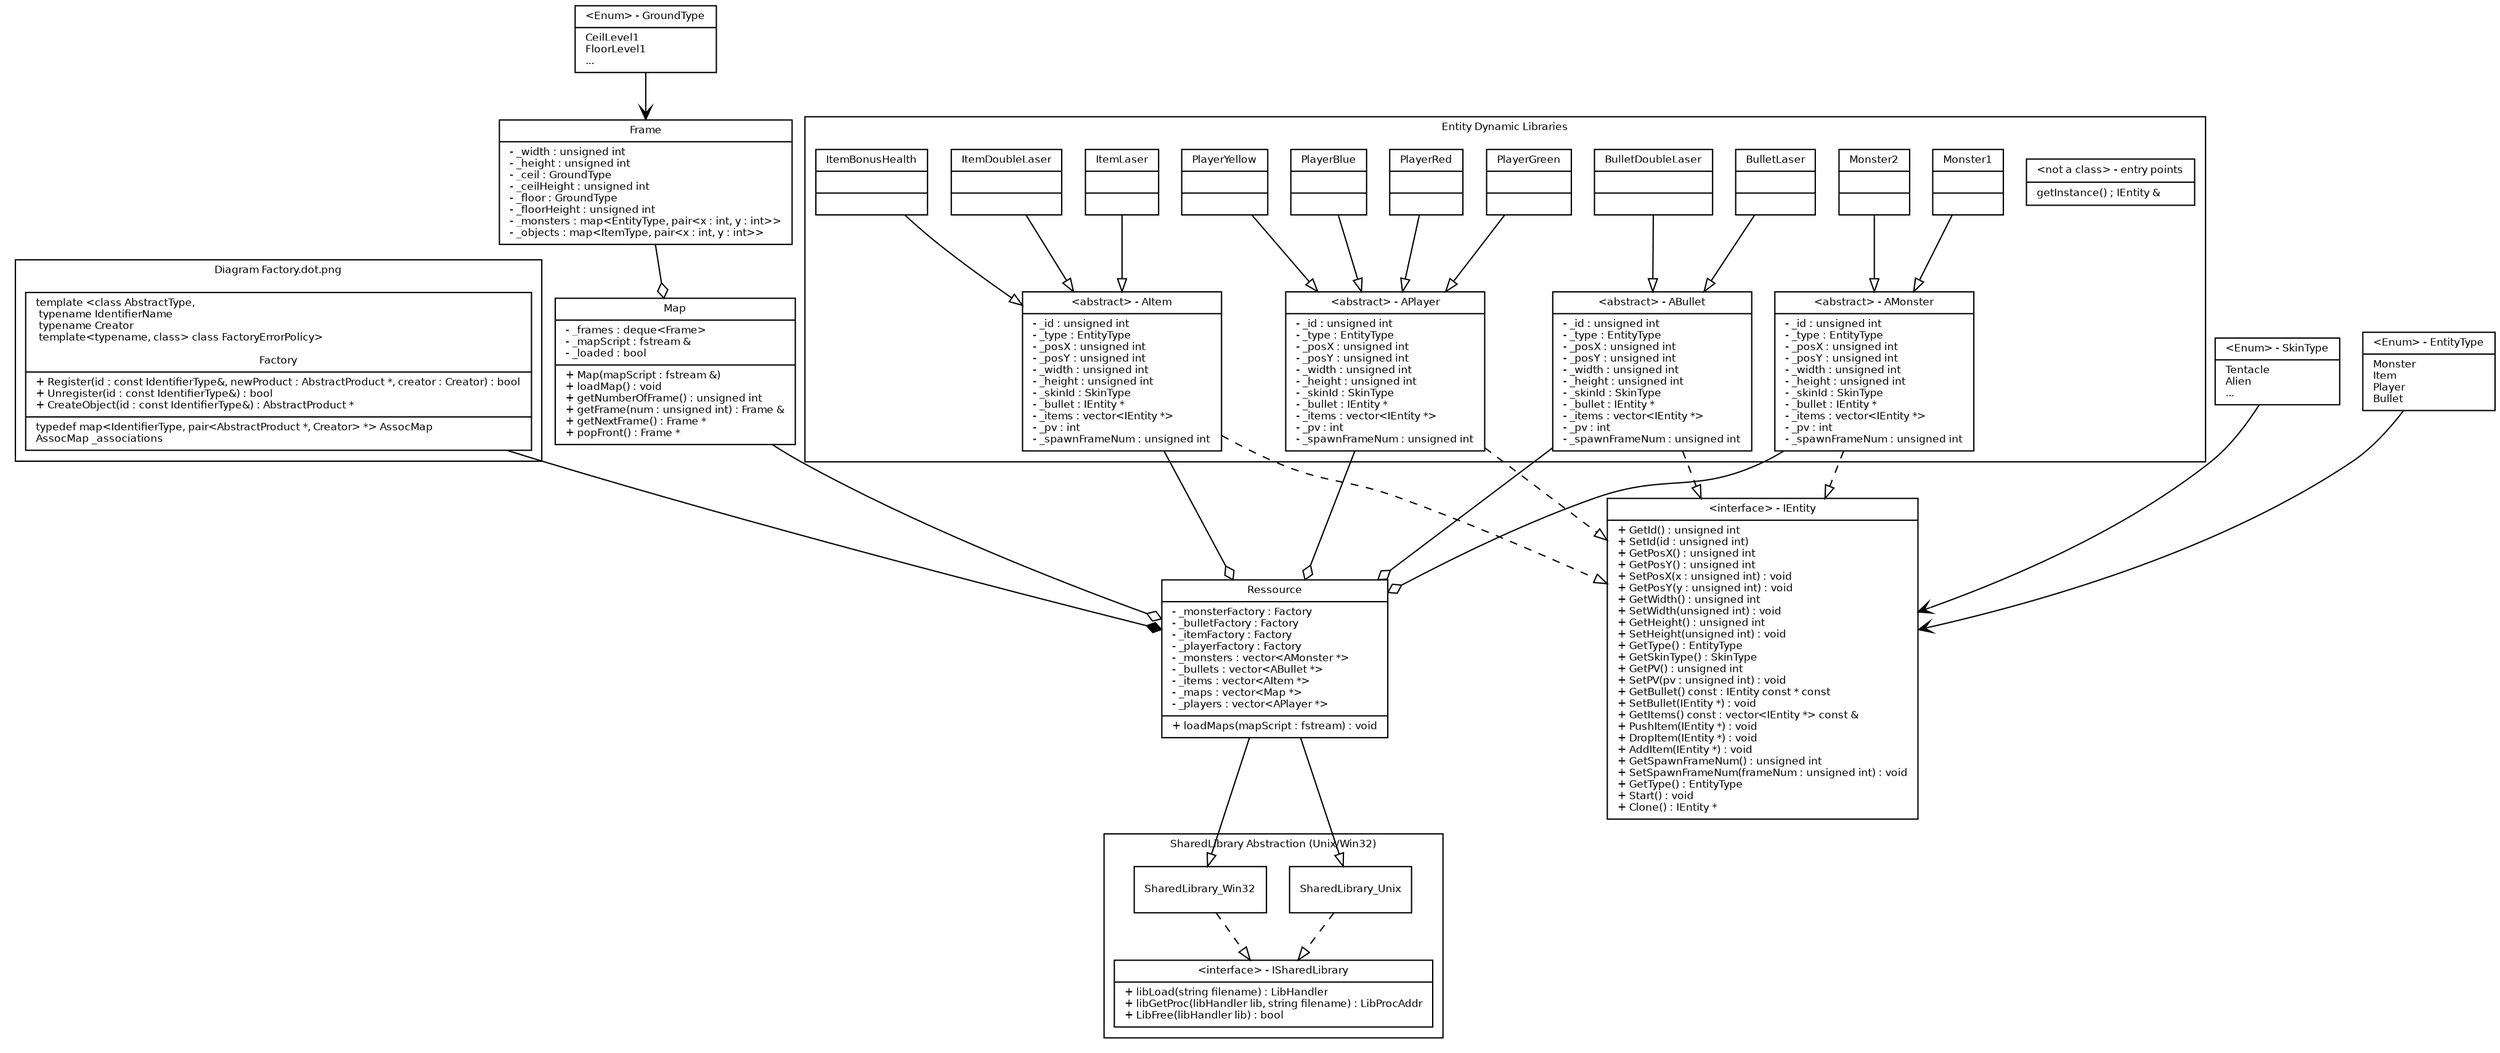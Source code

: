 digraph G {
fontname = "Bitstream Vera Sans"
fontsize = 8

node [
fontname = "Bitstream Vera Sans"
fontsize = 8
shape = "record"
]

// Interface IEntity
IEntity [
label = "{\
\<interface\> - IEntity|\
+ GetId() : unsigned int\l\
+ SetId(id : unsigned int)\l\
+ GetPosX() : unsigned int\l\
+ GetPosY() : unsigned int\l\
+ SetPosX(x : unsigned int) : void\l\
+ GetPosY(y : unsigned int) : void\l\
+ GetWidth() : unsigned int\l\
+ SetWidth(unsigned int) : void\l\
+ GetHeight() : unsigned int\l\
+ SetHeight(unsigned int) : void\l\
+ GetType() : EntityType\l\
+ GetSkinType() : SkinType\l\
+ GetPV() : unsigned int\l\
+ SetPV(pv : unsigned int) : void\l\
+ GetBullet() const : IEntity const * const\l\
+ SetBullet(IEntity *) : void\l\
+ GetItems() const : vector\<IEntity *\> const &\l\
+ PushItem(IEntity *) : void\l\
+ DropItem(IEntity *) : void\l\
+ AddItem(IEntity *) : void\l\
+ GetSpawnFrameNum() : unsigned int\l\
+ SetSpawnFrameNum(frameNum : unsigned int) : void\l\
+ GetType() : EntityType\l\
+ Start() : void\l\
+ Clone() : IEntity *\l\
}"
]

subgraph clusterGenericFactory {
label = "Diagram Factory.dot.png"

// Template class Factory
Factory [
label = "{\
template \<class AbstractType,\l\
		  typename IdentifierName\l\
		  typename Creator\l\
		  template\<typename, class\> class FactoryErrorPolicy\>\l\l\
Factory|\
+ Register(id : const IdentifierType&, newProduct : AbstractProduct *, creator : Creator) : bool\l\
+ Unregister(id : const IdentifierType&) : bool\l\
+ CreateObject(id : const IdentifierType&) : AbstractProduct *\l|\
typedef map\<IdentifierType, pair\<AbstractProduct *, Creator\> *\> AssocMap\l\
AssocMap _associations\l\
}"
]

}

// Class Ressource
Ressource [
label = "{\
Ressource|\
- _monsterFactory : Factory\l\
- _bulletFactory : Factory\l\
- _itemFactory : Factory\l\
- _playerFactory : Factory\l\
- _monsters : vector\<AMonster *\>\l\
- _bullets : vector\<ABullet *\>\l\
- _items : vector\<AItem *\>\l\
- _maps : vector\<Map *\>\l\
- _players : vector\<APlayer *\>\l|\
+ loadMaps(mapScript : fstream) : void\l\
}"

]

// Class Map
Map [
label = "{\
Map|\
- _frames : deque\<Frame\>\l\
- _mapScript : fstream &\l\
- _loaded : bool\l|\
+ Map(mapScript : fstream &)\l\
+ loadMap() : void\l\
+ getNumberOfFrame() : unsigned int\l\
+ getFrame(num : unsigned int) : Frame &\l\
+ getNextFrame() : Frame *\l\
+ popFront() : Frame *\l\
}"
]

// Class Frame
Frame [
label = "{\
Frame|\
- _width : unsigned int\l\
- _height : unsigned int\l\
- _ceil : GroundType\l\
- _ceilHeight : unsigned int\l\
- _floor : GroundType\l\
- _floorHeight : unsigned int\l\
- _monsters : map\<EntityType, pair\<x : int, y : int\>\>\l\
- _objects : map\<ItemType, pair\<x : int, y : int\>\>\l\
}"
]

//
// SHARED LIBRARY ABS SUBGRAPH
//
subgraph clusterAbsSharedLibrary {
label = "SharedLibrary Abstraction (Unix/Win32)"

// Interface ISharedLibrary
ISharedLibrary [
label = "{\
\<interface\> - ISharedLibrary|\
+ libLoad(string filename) : LibHandler\l\
+ libGetProc(libHandler lib, string filename) : LibProcAddr\l\
+ LibFree(libHandler lib) : bool\l\
}"
]

// Class SharedLibrary_unix
SharedLibrary_Unix [
label = "SharedLibrary_Unix"
]

// Class SharedLibrary_unix
SharedLibrary_Win32[
label = "SharedLibrary_Win32"
]


} // END SHARED LIBRARY ABS SUBGRAPH

//
// DINAMIC LIBRARY SUBGRAPH
//
subgraph clusterMonstersLibrary {
label = "Entity Dynamic Libraries"

// Abstract class AMonster
AMonster [
label = "{\
\<abstract\> - AMonster|\
- _id : unsigned int\l\
- _type : EntityType\l\
- _posX : unsigned int\l\
- _posY : unsigned int\l\
- _width : unsigned int\l\
- _height : unsigned int\l\
- _skinId : SkinType\l\
- _bullet : IEntity *\l\
- _items : vector\<IEntity *\>\l\
- _pv : int\l\
- _spawnFrameNum : unsigned int\l\
}"
]

// Entry points
EntryDynamicLibrary [
label = "{\
\<not a class\> - entry points|\
getInstance() ; IEntity &\l\
}"
]

// Class Monster1
Monster1 [
label = "{Monster1||}"
]

// Class Monster2
Monster2 [
label = "{Monster2||}"
]

// Class BulletLaser
BulletLaser [
label = "{\
BulletLaser||\
}"
]

// Class BulletDoubleLaser
BulletDoubleLaser [
label = "{\
BulletDoubleLaser||\
}"
]

// Class player
APlayer [
label = "{\
\<abstract\> - APlayer|\
- _id : unsigned int\l\
- _type : EntityType\l\
- _posX : unsigned int\l\
- _posY : unsigned int\l\
- _width : unsigned int\l\
- _height : unsigned int\l\
- _skinId : SkinType\l\
- _bullet : IEntity *\l\
- _items : vector\<IEntity *\>\l\
- _pv : int\l\
- _spawnFrameNum : unsigned int\l\
}"
]

PlayerBlue [
label = "{\
PlayerBlue||\
}"
]

PlayerYellow [
label = "{\
PlayerYellow||\
}"
]

PlayerGreen [
label = "{\
PlayerGreen||\
}"
]

PlayerRed [
label = "{\
PlayerRed||\
}"
]

// Class AItem
AItem [
label = "{\
\<abstract\> - AItem|\
- _id : unsigned int\l\
- _type : EntityType\l\
- _posX : unsigned int\l\
- _posY : unsigned int\l\
- _width : unsigned int\l\
- _height : unsigned int\l\
- _skinId : SkinType\l\
- _bullet : IEntity *\l\
- _items : vector\<IEntity *\>\l\
- _pv : int\l\
- _spawnFrameNum : unsigned int\l\
}"
]

// Class BonusHealth
BonusHealth [
label = "{ItemBonusHealth||}"
]

// Class Laser
Laser [
label = "{ItemLaser||}"
]

// Class DoubleLaser
DoubleLaser [
label = "{ItemDoubleLaser||}"
]

// Class ABullet
ABullet [
label = "{\
\<abstract\> - ABullet|\
- _id : unsigned int\l\
- _type : EntityType\l\
- _posX : unsigned int\l\
- _posY : unsigned int\l\
- _width : unsigned int\l\
- _height : unsigned int\l\
- _skinId : SkinType\l\
- _bullet : IEntity *\l\
- _items : vector\<IEntity *\>\l\
- _pv : int\l\
- _spawnFrameNum : unsigned int\l\
}"
]

} // END : DYNAMIC LIBRARY SUBGRAPH

EnumSkinType [
label = "{\
\<Enum\> - SkinType|\
Tentacle\l\
Alien\l\
...\l\
}"
]

EnumGroundType [
label = "{\
\<Enum\> - GroundType|\
CeilLevel1\l\
FloorLevel1\l\
...\l\
}"
]

EnumEntityType [
label = "{\
\<Enum\> - EntityType|\
Monster\l\
Item\l\
Player\l\
Bullet\l\
}"
]

edge [
fontname = "Bitstream Vera Sans"
fontsize = 8
]

// Composition
Factory -> Ressource [arrowhead = "diamond" style = "solid"]

// Uses
EnumSkinType -> IEntity [arrowhead = "vee" style = "solid"]
EnumGroundType -> Frame [arrowhead = "vee" style = "solid"]
EnumEntityType -> IEntity [arrowhead = "vee" style = "solid"]


// Aggregation
AMonster -> Ressource [arrowhead = "odiamond" style = "solid"]
AItem -> Ressource [arrowhead = "odiamond" style = "solid"]
ABullet -> Ressource [arrowhead = "odiamond" style = "solid"]
APlayer -> Ressource [arrowhead = "odiamond" style = "solid"]
Map -> Ressource [arrowhead = "odiamond" style = "solid"]
Frame -> Map [arrowhead = "odiamond" style = "solid"]

// Heritage
Monster1 -> AMonster [arrowhead = "onormal" style = "solid"]
Monster2 -> AMonster [arrowhead = "onormal" style = "solid"]
BulletLaser -> ABullet [arrowhead = "onormal" style = "solid"]
BulletDoubleLaser -> ABullet [arrowhead = "onormal" style = "solid"]
PlayerBlue -> APlayer [arrowhead = "onormal" style = "solid"]
PlayerYellow -> APlayer [arrowhead = "onormal" style = "solid"]
PlayerRed -> APlayer [arrowhead = "onormal" style = "solid"]
PlayerGreen -> APlayer [arrowhead = "onormal" style = "solid"]
BonusHealth -> AItem [arrowhead = "onormal" style = "solid"]
Laser -> AItem [arrowhead = "onormal" style = "solid"]
DoubleLaser -> AItem [arrowhead = "onormal" style = "solid"]
Ressource -> SharedLibrary_Unix [arrowhead = "onormal" style = "solid"]
Ressource -> SharedLibrary_Win32 [arrowhead = "onromal" style = "solid"]


// Implement interface
SharedLibrary_Unix -> ISharedLibrary [arrowhead = "onormal" style = "dashed"]
SharedLibrary_Win32 -> ISharedLibrary [arrowhead = "onormal" style = "dashed"]
APlayer -> IEntity [arrowhead = "onormal" style = "dashed"]
AItem -> IEntity [arrowhead = "onormal" style = "dashed"]
ABullet -> IEntity [arrowhead = "onormal" style = "dashed"]
AMonster -> IEntity [arrowhead = "onormal" style = "dashed"]

}
